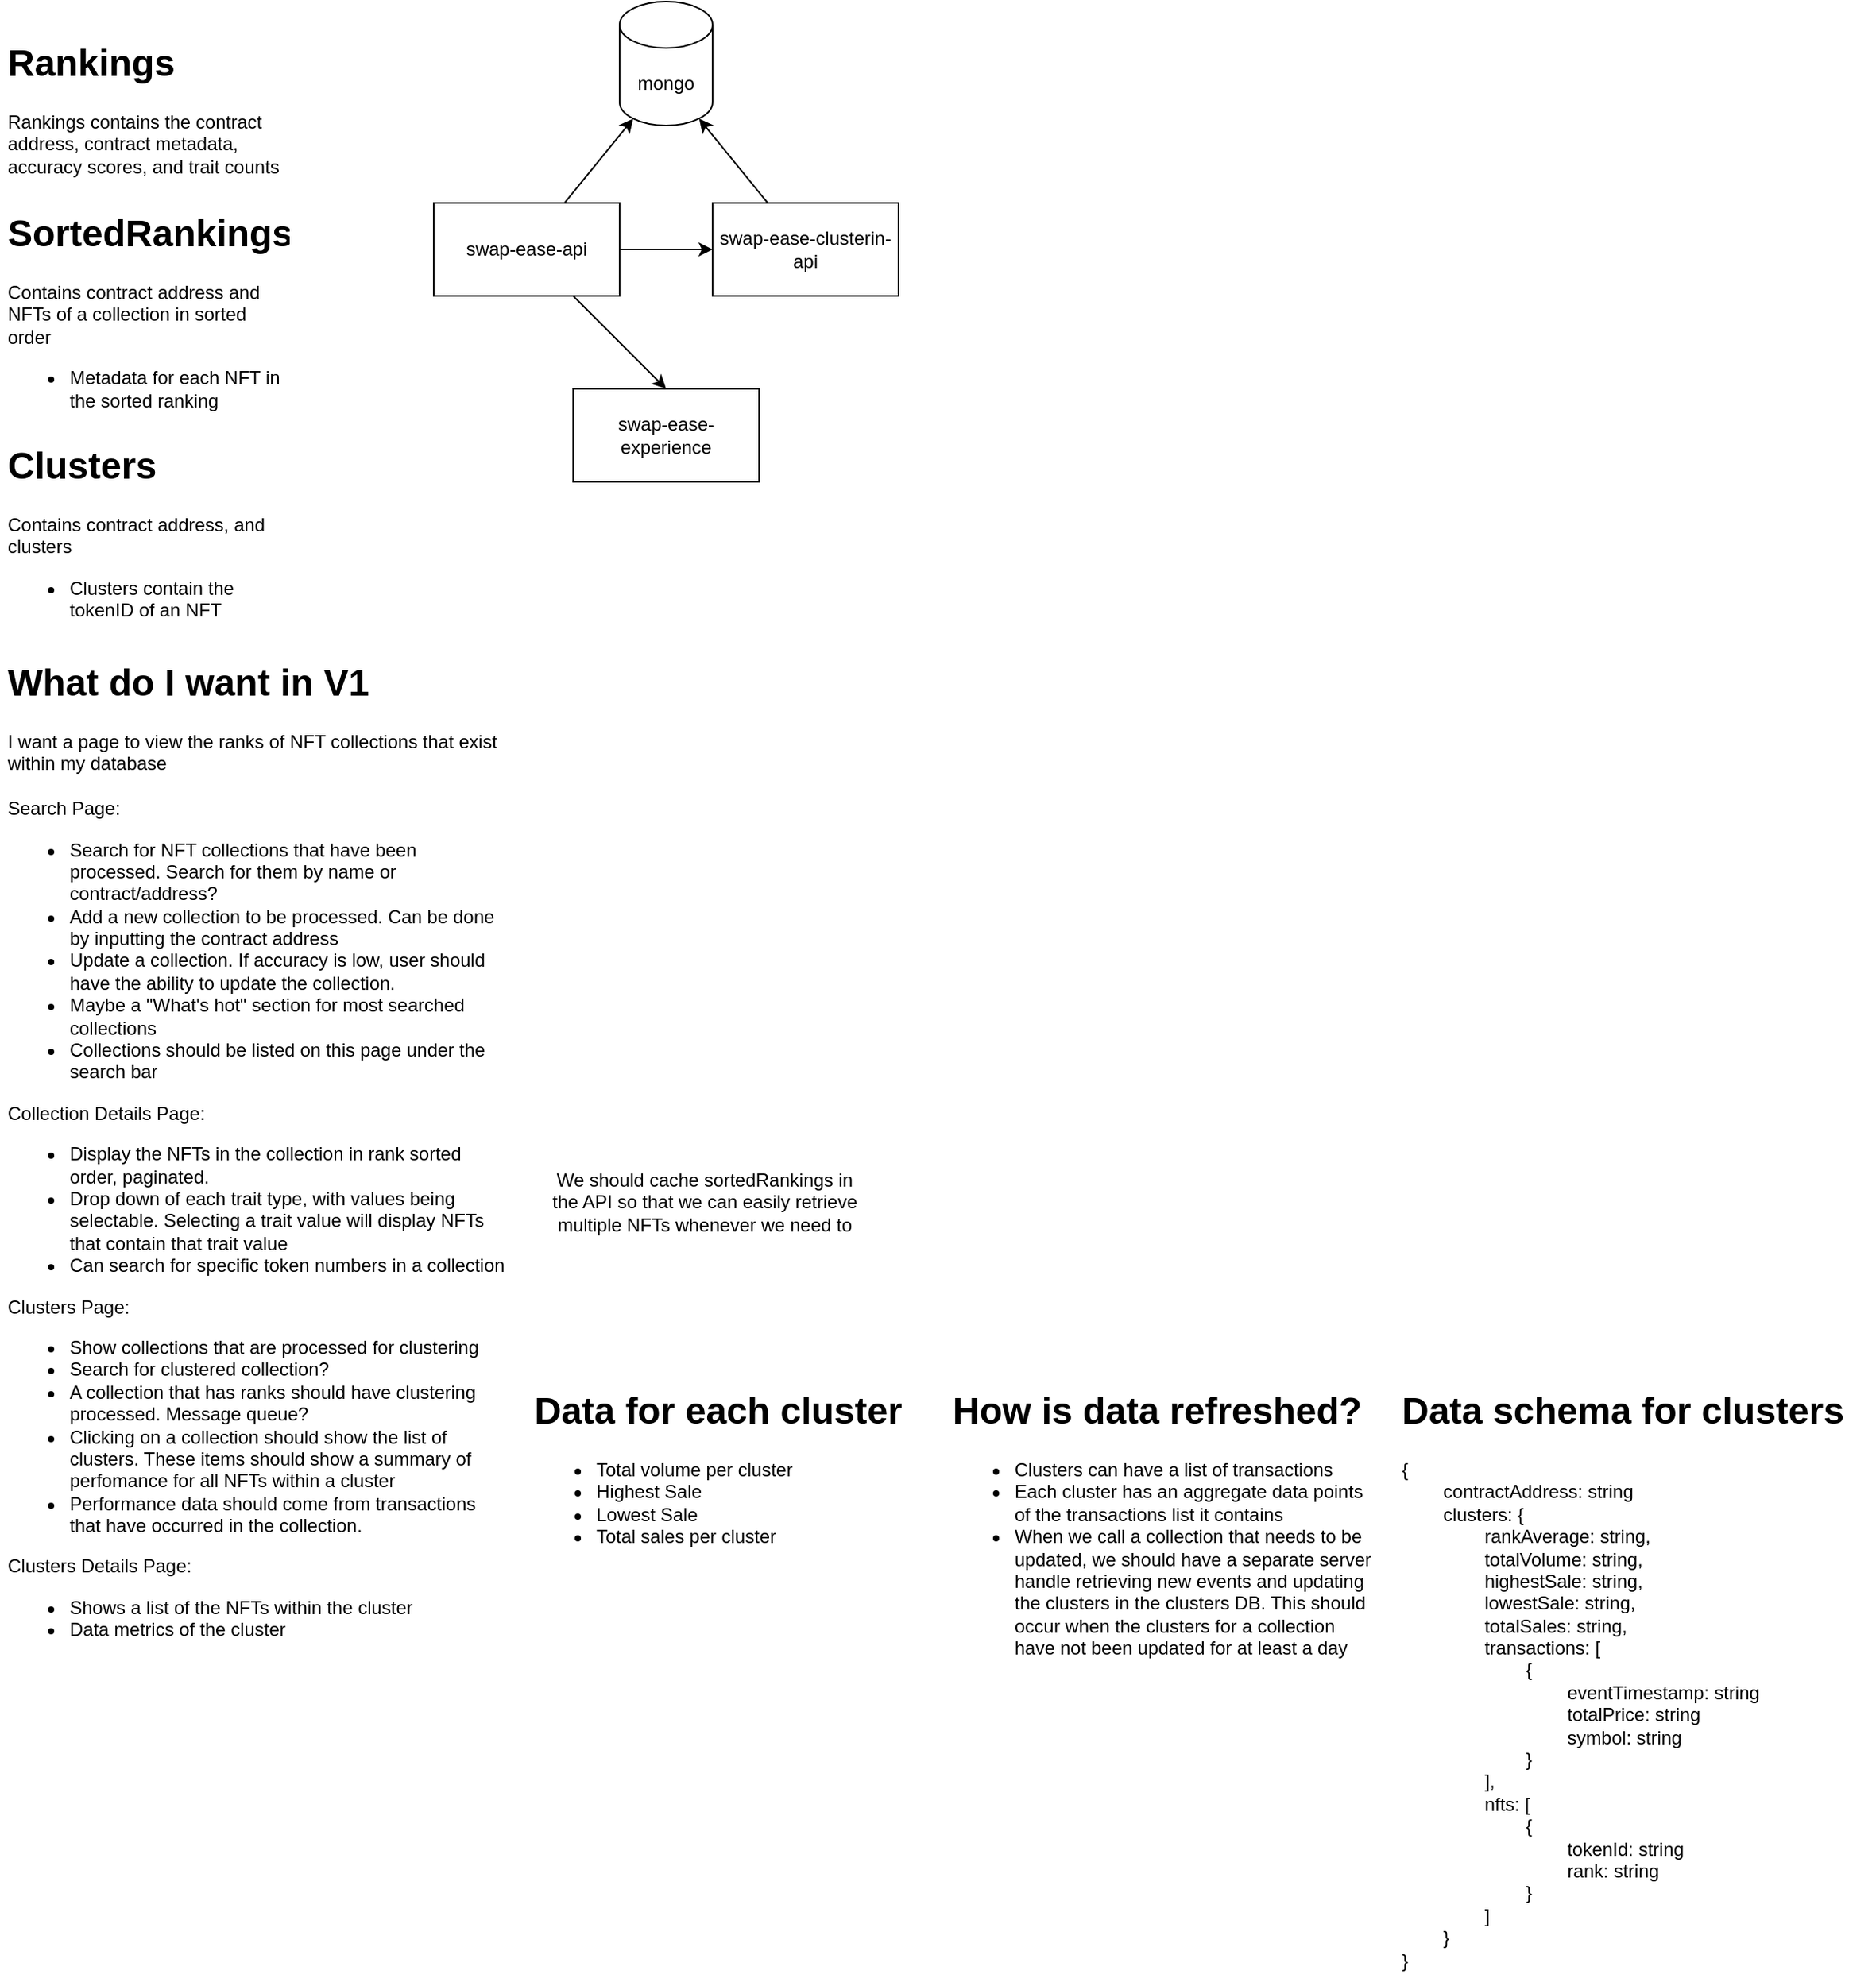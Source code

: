 <mxfile>
    <diagram id="VrxyGMRX-dzg5zkOl3ms" name="Page-1">
        <mxGraphModel dx="1831" dy="1951" grid="1" gridSize="10" guides="1" tooltips="1" connect="1" arrows="1" fold="1" page="1" pageScale="1" pageWidth="850" pageHeight="1100" math="0" shadow="0">
            <root>
                <mxCell id="0"/>
                <mxCell id="1" parent="0"/>
                <mxCell id="2" value="swap-ease-experience" style="rounded=0;whiteSpace=wrap;html=1;" parent="1" vertex="1">
                    <mxGeometry x="380" y="240" width="120" height="60" as="geometry"/>
                </mxCell>
                <mxCell id="8" style="edgeStyle=none;html=1;entryX=0.145;entryY=1;entryDx=0;entryDy=-4.35;entryPerimeter=0;" parent="1" source="3" target="7" edge="1">
                    <mxGeometry relative="1" as="geometry"/>
                </mxCell>
                <mxCell id="12" style="edgeStyle=none;html=1;entryX=0.5;entryY=0;entryDx=0;entryDy=0;" parent="1" source="3" target="2" edge="1">
                    <mxGeometry relative="1" as="geometry"/>
                </mxCell>
                <mxCell id="13" style="edgeStyle=none;html=1;entryX=0;entryY=0.5;entryDx=0;entryDy=0;" parent="1" source="3" target="4" edge="1">
                    <mxGeometry relative="1" as="geometry"/>
                </mxCell>
                <mxCell id="3" value="swap-ease-api" style="rounded=0;whiteSpace=wrap;html=1;" parent="1" vertex="1">
                    <mxGeometry x="290" y="120" width="120" height="60" as="geometry"/>
                </mxCell>
                <mxCell id="9" style="edgeStyle=none;html=1;entryX=0.855;entryY=1;entryDx=0;entryDy=-4.35;entryPerimeter=0;" parent="1" source="4" target="7" edge="1">
                    <mxGeometry relative="1" as="geometry"/>
                </mxCell>
                <mxCell id="4" value="swap-ease-clusterin-api" style="rounded=0;whiteSpace=wrap;html=1;" parent="1" vertex="1">
                    <mxGeometry x="470" y="120" width="120" height="60" as="geometry"/>
                </mxCell>
                <mxCell id="7" value="mongo" style="shape=cylinder3;whiteSpace=wrap;html=1;boundedLbl=1;backgroundOutline=1;size=15;" parent="1" vertex="1">
                    <mxGeometry x="410" y="-10" width="60" height="80" as="geometry"/>
                </mxCell>
                <mxCell id="14" value="&lt;h1&gt;Rankings&lt;/h1&gt;&lt;p&gt;Rankings contains the contract address, contract metadata, accuracy scores, and trait counts&lt;/p&gt;" style="text;html=1;strokeColor=none;fillColor=none;spacing=5;spacingTop=-20;whiteSpace=wrap;overflow=hidden;rounded=0;" parent="1" vertex="1">
                    <mxGeometry x="10" y="10" width="190" height="120" as="geometry"/>
                </mxCell>
                <mxCell id="15" value="&lt;h1&gt;SortedRankings&lt;/h1&gt;&lt;p&gt;Contains contract address and NFTs of a collection in sorted order&lt;/p&gt;&lt;p&gt;&lt;/p&gt;&lt;ul&gt;&lt;li&gt;Metadata for each NFT in the sorted ranking&lt;/li&gt;&lt;/ul&gt;&lt;p&gt;&lt;/p&gt;" style="text;html=1;strokeColor=none;fillColor=none;spacing=5;spacingTop=-20;whiteSpace=wrap;overflow=hidden;rounded=0;" parent="1" vertex="1">
                    <mxGeometry x="10" y="120" width="190" height="150" as="geometry"/>
                </mxCell>
                <mxCell id="16" value="&lt;h1&gt;Clusters&lt;/h1&gt;&lt;div&gt;Contains contract address, and clusters&lt;/div&gt;&lt;div&gt;&lt;ul&gt;&lt;li&gt;Clusters contain the tokenID of an NFT&lt;/li&gt;&lt;/ul&gt;&lt;/div&gt;&lt;p&gt;&lt;/p&gt;" style="text;html=1;strokeColor=none;fillColor=none;spacing=5;spacingTop=-20;whiteSpace=wrap;overflow=hidden;rounded=0;" parent="1" vertex="1">
                    <mxGeometry x="10" y="270" width="190" height="150" as="geometry"/>
                </mxCell>
                <mxCell id="17" value="&lt;h1&gt;&lt;span&gt;What do I want in V1&lt;/span&gt;&lt;/h1&gt;&lt;div&gt;&lt;span&gt;I want a page to view the ranks of NFT collections that exist within my database&lt;/span&gt;&lt;/div&gt;&lt;div&gt;&lt;span&gt;&lt;br&gt;&lt;/span&gt;&lt;/div&gt;&lt;div&gt;&lt;span&gt;Search Page:&lt;/span&gt;&lt;/div&gt;&lt;div&gt;&lt;ul&gt;&lt;li&gt;&lt;span&gt;Search for NFT collections that have been processed. Search for them by name or contract/address?&lt;/span&gt;&lt;/li&gt;&lt;li&gt;Add a new collection to be processed. Can be done by inputting the contract address&lt;/li&gt;&lt;li&gt;Update a collection. If accuracy is low, user should have the ability to update the collection.&lt;/li&gt;&lt;li&gt;Maybe a &quot;What's hot&quot; section for most searched collections&lt;/li&gt;&lt;li&gt;Collections should be listed on this page under the search bar&lt;/li&gt;&lt;/ul&gt;&lt;div&gt;Collection Details Page:&lt;/div&gt;&lt;/div&gt;&lt;div&gt;&lt;ul&gt;&lt;li&gt;Display the NFTs in the collection in rank sorted order, paginated.&lt;/li&gt;&lt;li&gt;Drop down of each trait type, with values being selectable. Selecting a trait value will display NFTs that contain that trait value&lt;/li&gt;&lt;li&gt;Can search for specific token numbers in a collection&lt;/li&gt;&lt;/ul&gt;&lt;div&gt;Clusters Page:&lt;/div&gt;&lt;/div&gt;&lt;div&gt;&lt;ul&gt;&lt;li&gt;Show collections that are processed for clustering&lt;/li&gt;&lt;li&gt;Search for clustered collection?&lt;/li&gt;&lt;li&gt;A collection that has ranks should have clustering processed. Message queue?&lt;/li&gt;&lt;li&gt;Clicking on a collection should show the list of clusters. These items should show a summary of perfomance for all NFTs within a cluster&lt;/li&gt;&lt;li&gt;Performance data should come from transactions that have occurred in the collection.&amp;nbsp;&lt;/li&gt;&lt;/ul&gt;&lt;div&gt;Clusters Details Page:&lt;/div&gt;&lt;/div&gt;&lt;div&gt;&lt;ul&gt;&lt;li&gt;Shows a list of the NFTs within the cluster&lt;/li&gt;&lt;li&gt;Data metrics of the cluster&lt;/li&gt;&lt;/ul&gt;&lt;/div&gt;&lt;p&gt;&lt;/p&gt;" style="text;html=1;strokeColor=none;fillColor=none;spacing=5;spacingTop=-20;whiteSpace=wrap;overflow=hidden;rounded=0;" parent="1" vertex="1">
                    <mxGeometry x="10" y="410" width="330" height="730" as="geometry"/>
                </mxCell>
                <mxCell id="19" value="We should cache sortedRankings in the API so that we can easily retrieve multiple NFTs whenever we need to" style="text;html=1;strokeColor=none;fillColor=none;align=center;verticalAlign=middle;whiteSpace=wrap;rounded=0;" parent="1" vertex="1">
                    <mxGeometry x="360" y="740" width="210" height="50" as="geometry"/>
                </mxCell>
                <mxCell id="21" value="&lt;h1&gt;&lt;span&gt;Data for each cluster&lt;/span&gt;&lt;/h1&gt;&lt;div&gt;&lt;ul&gt;&lt;li&gt;Total volume per cluster&lt;/li&gt;&lt;li&gt;&lt;span&gt;Highest Sale&lt;/span&gt;&lt;/li&gt;&lt;li&gt;&lt;span&gt;Lowest Sale&lt;/span&gt;&lt;/li&gt;&lt;li&gt;&lt;span&gt;Total sales per cluster&lt;/span&gt;&lt;br&gt;&lt;/li&gt;&lt;/ul&gt;&lt;/div&gt;" style="text;html=1;strokeColor=none;fillColor=none;spacing=5;spacingTop=-20;whiteSpace=wrap;overflow=hidden;rounded=0;" vertex="1" parent="1">
                    <mxGeometry x="350" y="880" width="280" height="170" as="geometry"/>
                </mxCell>
                <mxCell id="22" value="&lt;h1&gt;&lt;span&gt;How is data refreshed?&lt;/span&gt;&lt;/h1&gt;&lt;div&gt;&lt;ul&gt;&lt;li&gt;Clusters can have a list of transactions&lt;/li&gt;&lt;li&gt;Each cluster has an aggregate data points of the transactions list it contains&lt;/li&gt;&lt;li&gt;When we call a collection that needs to be updated, we should have a separate server handle retrieving new events and updating the clusters in the clusters DB. This should occur when the clusters for a collection have not been updated for at least a day&lt;/li&gt;&lt;/ul&gt;&lt;/div&gt;" style="text;html=1;strokeColor=none;fillColor=none;spacing=5;spacingTop=-20;whiteSpace=wrap;overflow=hidden;rounded=0;" vertex="1" parent="1">
                    <mxGeometry x="620" y="880" width="280" height="220" as="geometry"/>
                </mxCell>
                <mxCell id="23" value="&lt;h1&gt;Data schema for clusters&lt;/h1&gt;&lt;div&gt;{&lt;/div&gt;&lt;div&gt;&lt;span style=&quot;white-space: pre&quot;&gt;&#9;&lt;/span&gt;contractAddress: string&lt;br&gt;&lt;/div&gt;&lt;div&gt;&lt;span style=&quot;white-space: pre&quot;&gt;&#9;&lt;/span&gt;clusters: {&lt;br&gt;&lt;/div&gt;&lt;div&gt;&lt;span style=&quot;white-space: pre&quot;&gt;&#9;&lt;/span&gt;&lt;span style=&quot;white-space: pre&quot;&gt;&#9;&lt;/span&gt;rankAverage: string,&lt;br&gt;&lt;/div&gt;&lt;div&gt;&lt;span style=&quot;white-space: pre&quot;&gt;&#9;&lt;/span&gt;&lt;span style=&quot;white-space: pre&quot;&gt;&#9;&lt;/span&gt;totalVolume: string,&lt;br&gt;&lt;/div&gt;&lt;div&gt;&lt;span style=&quot;white-space: pre&quot;&gt;&#9;&lt;/span&gt;&lt;span style=&quot;white-space: pre&quot;&gt;&#9;&lt;/span&gt;highestSale: string,&lt;br&gt;&lt;/div&gt;&lt;div&gt;&lt;span style=&quot;white-space: pre&quot;&gt;&#9;&lt;/span&gt;&lt;span style=&quot;white-space: pre&quot;&gt;&#9;&lt;/span&gt;lowestSale: string,&lt;br&gt;&lt;/div&gt;&lt;div&gt;&lt;span style=&quot;white-space: pre&quot;&gt;&#9;&lt;/span&gt;&lt;span style=&quot;white-space: pre&quot;&gt;&#9;&lt;/span&gt;totalSales: string,&lt;br&gt;&lt;/div&gt;&lt;div&gt;&lt;span style=&quot;white-space: pre&quot;&gt;&#9;&lt;/span&gt;&lt;span style=&quot;white-space: pre&quot;&gt;&#9;&lt;/span&gt;transactions: [&lt;/div&gt;&lt;div&gt;&lt;span style=&quot;white-space: pre&quot;&gt;&#9;&lt;/span&gt;&lt;span style=&quot;white-space: pre&quot;&gt;&#9;&lt;/span&gt;&lt;span style=&quot;white-space: pre&quot;&gt;&#9;&lt;/span&gt;{&lt;/div&gt;&lt;div&gt;&lt;span style=&quot;white-space: pre&quot;&gt;&#9;&lt;/span&gt;&lt;span style=&quot;white-space: pre&quot;&gt;&#9;&lt;/span&gt;&lt;span style=&quot;white-space: pre&quot;&gt;&#9;&lt;/span&gt;&lt;span style=&quot;white-space: pre&quot;&gt;&#9;&lt;/span&gt;eventTimestamp: string&lt;br&gt;&lt;/div&gt;&lt;div&gt;&lt;span style=&quot;white-space: pre&quot;&gt;&#9;&lt;/span&gt;&lt;span style=&quot;white-space: pre&quot;&gt;&#9;&lt;/span&gt;&lt;span style=&quot;white-space: pre&quot;&gt;&#9;&lt;/span&gt;&lt;span style=&quot;white-space: pre&quot;&gt;&#9;&lt;/span&gt;totalPrice: string&lt;br&gt;&lt;/div&gt;&lt;div&gt;&lt;span style=&quot;white-space: pre&quot;&gt;&#9;&lt;/span&gt;&lt;span style=&quot;white-space: pre&quot;&gt;&#9;&lt;/span&gt;&lt;span style=&quot;white-space: pre&quot;&gt;&#9;&lt;/span&gt;&lt;span style=&quot;white-space: pre&quot;&gt;&#9;&lt;/span&gt;symbol: string&lt;/div&gt;&lt;div&gt;&lt;span style=&quot;white-space: pre&quot;&gt;&#9;&lt;/span&gt;&lt;span style=&quot;white-space: pre&quot;&gt;&#9;&lt;/span&gt;&lt;span style=&quot;white-space: pre&quot;&gt;&#9;&lt;/span&gt;}&lt;/div&gt;&lt;div&gt;&lt;span style=&quot;white-space: pre&quot;&gt;&#9;&lt;/span&gt;&lt;span style=&quot;white-space: pre&quot;&gt;&#9;&lt;/span&gt;],&lt;br&gt;&lt;/div&gt;&lt;div&gt;&lt;span style=&quot;white-space: pre&quot;&gt;&#9;&lt;/span&gt;&lt;span style=&quot;white-space: pre&quot;&gt;&#9;&lt;/span&gt;nfts: [&lt;/div&gt;&lt;div&gt;&lt;span style=&quot;white-space: pre&quot;&gt;&#9;&lt;/span&gt;&lt;span style=&quot;white-space: pre&quot;&gt;&#9;&lt;span style=&quot;white-space: pre&quot;&gt;&#9;&lt;/span&gt;{&lt;/span&gt;&lt;br&gt;&lt;/div&gt;&lt;div&gt;&lt;span style=&quot;white-space: pre&quot;&gt;&#9;&lt;/span&gt;&lt;span style=&quot;white-space: pre&quot;&gt;&#9;&lt;/span&gt;&lt;span style=&quot;white-space: pre&quot;&gt;&#9;&lt;/span&gt;&lt;span style=&quot;white-space: pre&quot;&gt;&#9;&lt;/span&gt;tokenId: string&lt;br&gt;&lt;/div&gt;&lt;div&gt;&lt;span style=&quot;white-space: pre&quot;&gt;&#9;&lt;/span&gt;&lt;span style=&quot;white-space: pre&quot;&gt;&#9;&lt;/span&gt;&lt;span style=&quot;white-space: pre&quot;&gt;&#9;&lt;/span&gt;&lt;span style=&quot;white-space: pre&quot;&gt;&#9;&lt;/span&gt;rank: string&lt;br&gt;&lt;/div&gt;&lt;div&gt;&lt;span style=&quot;white-space: pre&quot;&gt;&#9;&lt;/span&gt;&lt;span style=&quot;white-space: pre&quot;&gt;&#9;&lt;/span&gt;&lt;span style=&quot;white-space: pre&quot;&gt;&#9;&lt;/span&gt;}&lt;br&gt;&lt;/div&gt;&lt;div&gt;&lt;span style=&quot;white-space: pre&quot;&gt;&#9;&lt;/span&gt;&lt;span style=&quot;white-space: pre&quot;&gt;&#9;&lt;/span&gt;]&lt;br&gt;&lt;/div&gt;&lt;div&gt;&lt;span style=&quot;white-space: pre&quot;&gt;&#9;&lt;/span&gt;}&lt;br&gt;&lt;/div&gt;&lt;div&gt;}&lt;/div&gt;" style="text;html=1;strokeColor=none;fillColor=none;spacing=5;spacingTop=-20;whiteSpace=wrap;overflow=hidden;rounded=0;" vertex="1" parent="1">
                    <mxGeometry x="910" y="880" width="310" height="390" as="geometry"/>
                </mxCell>
            </root>
        </mxGraphModel>
    </diagram>
</mxfile>